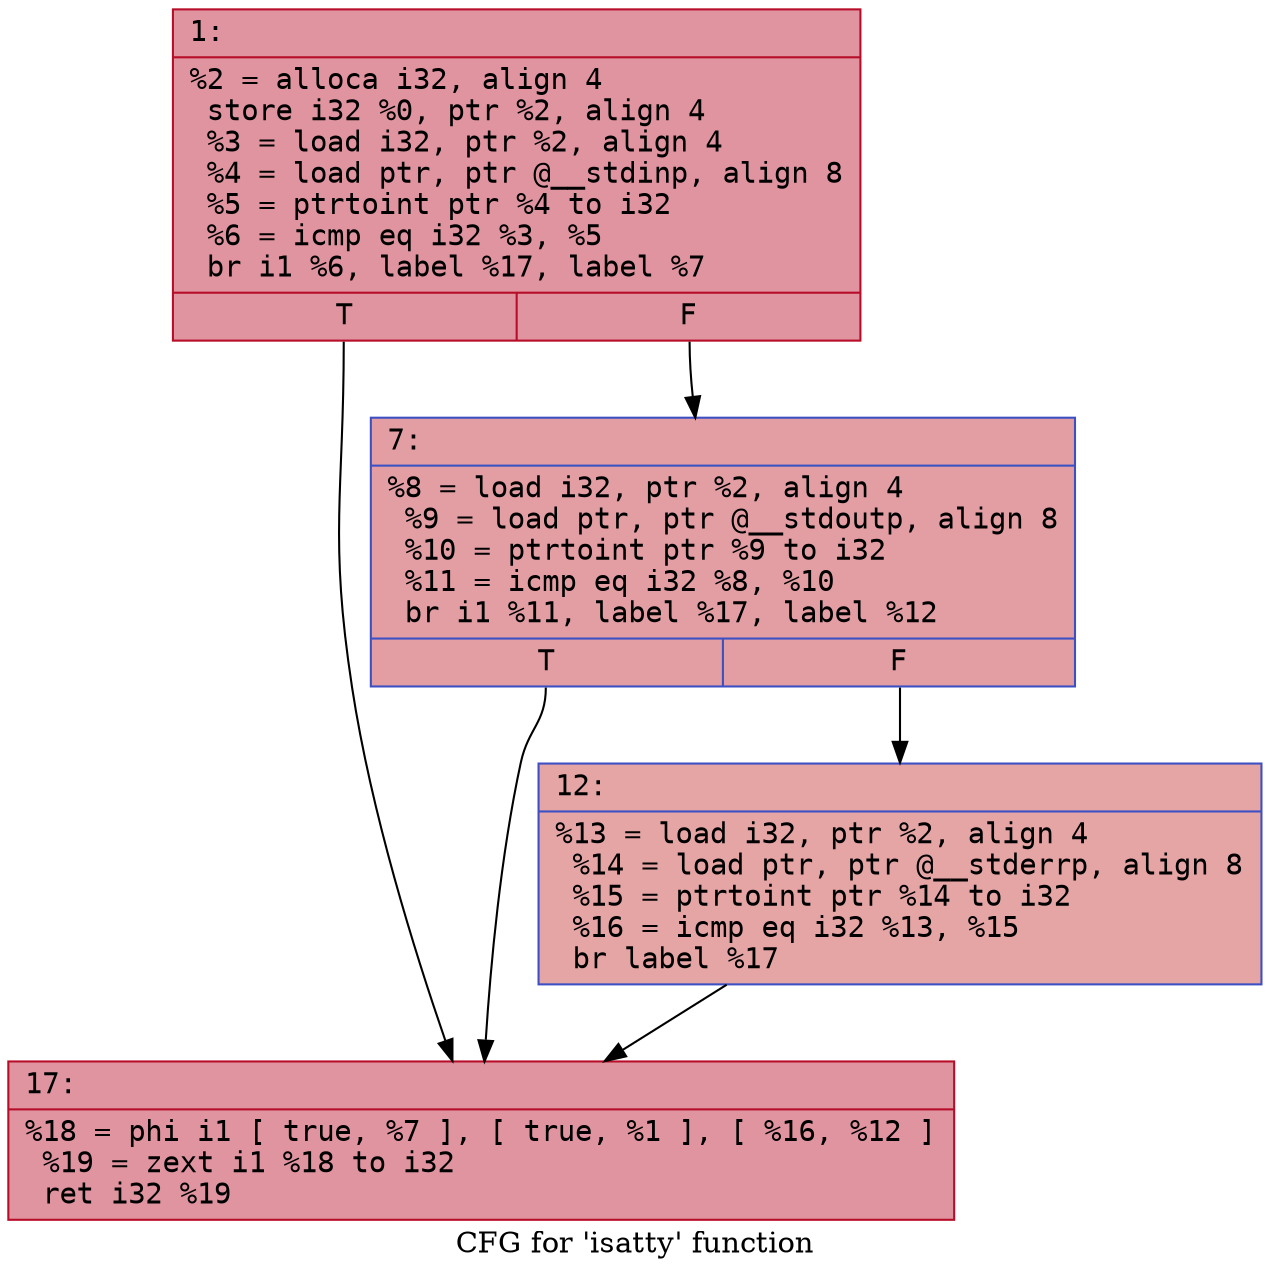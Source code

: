 digraph "CFG for 'isatty' function" {
	label="CFG for 'isatty' function";

	Node0x6000009d3070 [shape=record,color="#b70d28ff", style=filled, fillcolor="#b70d2870" fontname="Courier",label="{1:\l|  %2 = alloca i32, align 4\l  store i32 %0, ptr %2, align 4\l  %3 = load i32, ptr %2, align 4\l  %4 = load ptr, ptr @__stdinp, align 8\l  %5 = ptrtoint ptr %4 to i32\l  %6 = icmp eq i32 %3, %5\l  br i1 %6, label %17, label %7\l|{<s0>T|<s1>F}}"];
	Node0x6000009d3070:s0 -> Node0x6000009d3160[tooltip="1 -> 17\nProbability 50.00%" ];
	Node0x6000009d3070:s1 -> Node0x6000009d30c0[tooltip="1 -> 7\nProbability 50.00%" ];
	Node0x6000009d30c0 [shape=record,color="#3d50c3ff", style=filled, fillcolor="#be242e70" fontname="Courier",label="{7:\l|  %8 = load i32, ptr %2, align 4\l  %9 = load ptr, ptr @__stdoutp, align 8\l  %10 = ptrtoint ptr %9 to i32\l  %11 = icmp eq i32 %8, %10\l  br i1 %11, label %17, label %12\l|{<s0>T|<s1>F}}"];
	Node0x6000009d30c0:s0 -> Node0x6000009d3160[tooltip="7 -> 17\nProbability 50.00%" ];
	Node0x6000009d30c0:s1 -> Node0x6000009d3110[tooltip="7 -> 12\nProbability 50.00%" ];
	Node0x6000009d3110 [shape=record,color="#3d50c3ff", style=filled, fillcolor="#c5333470" fontname="Courier",label="{12:\l|  %13 = load i32, ptr %2, align 4\l  %14 = load ptr, ptr @__stderrp, align 8\l  %15 = ptrtoint ptr %14 to i32\l  %16 = icmp eq i32 %13, %15\l  br label %17\l}"];
	Node0x6000009d3110 -> Node0x6000009d3160[tooltip="12 -> 17\nProbability 100.00%" ];
	Node0x6000009d3160 [shape=record,color="#b70d28ff", style=filled, fillcolor="#b70d2870" fontname="Courier",label="{17:\l|  %18 = phi i1 [ true, %7 ], [ true, %1 ], [ %16, %12 ]\l  %19 = zext i1 %18 to i32\l  ret i32 %19\l}"];
}
